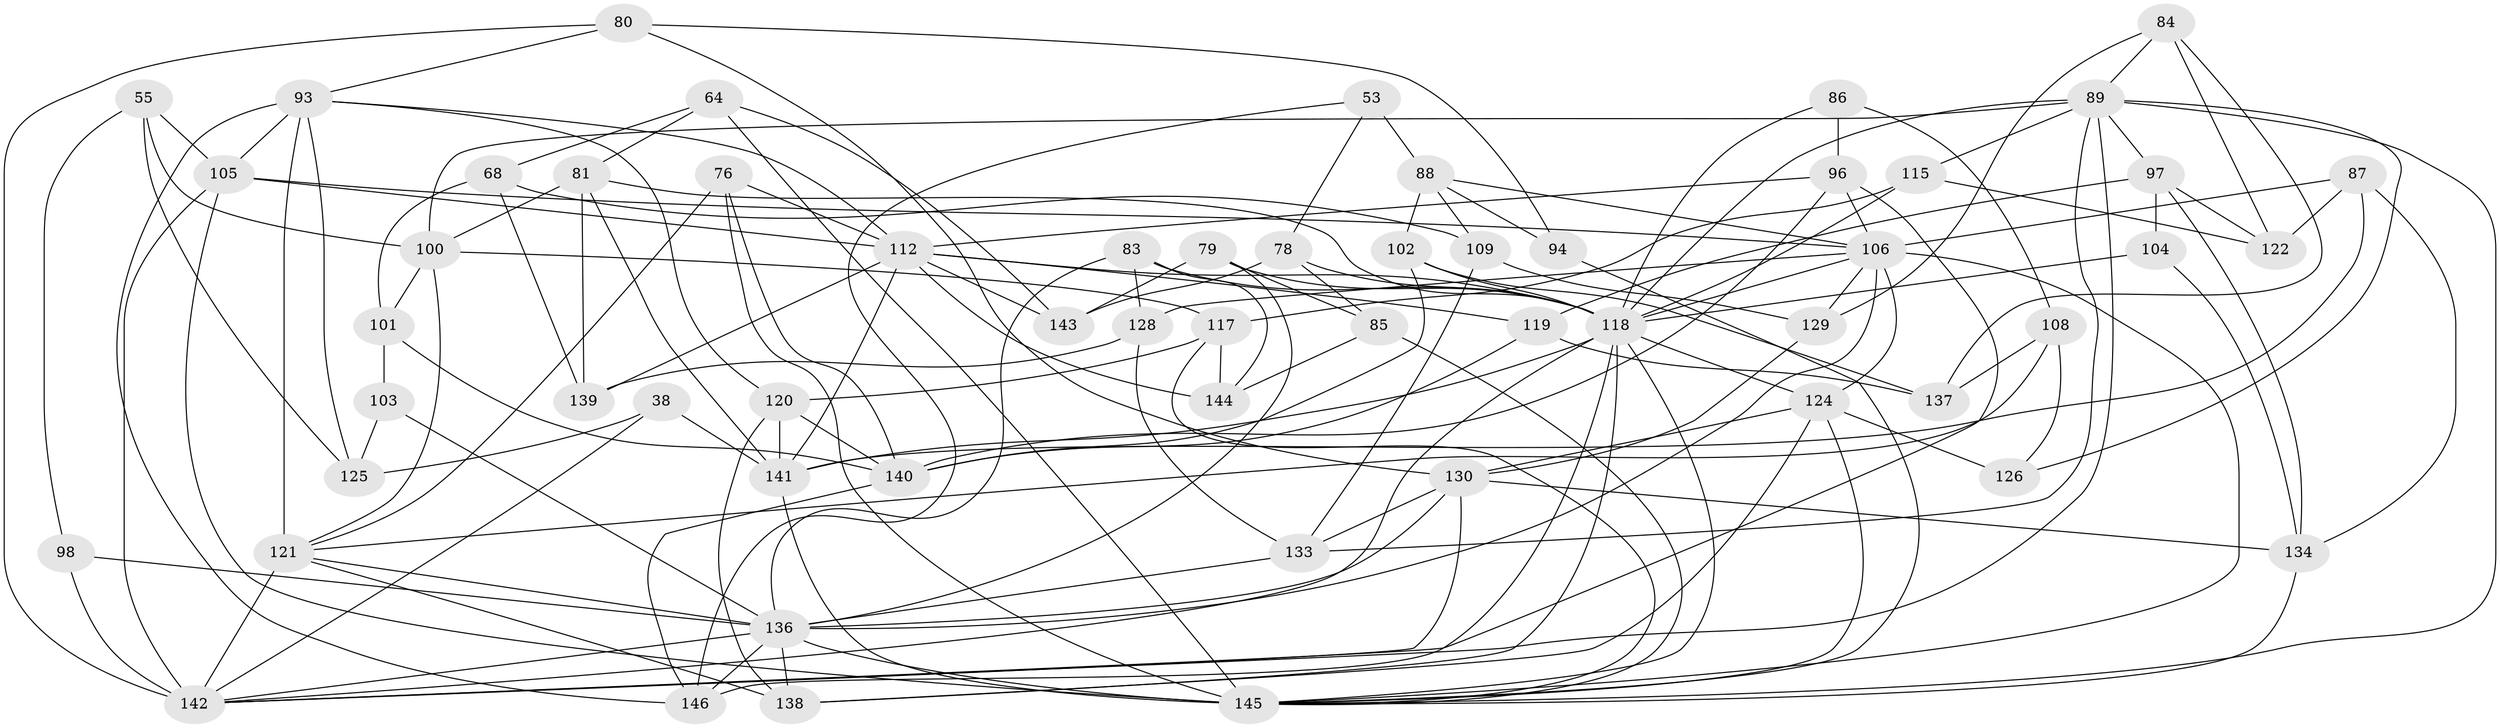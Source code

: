 // original degree distribution, {4: 1.0}
// Generated by graph-tools (version 1.1) at 2025/02/03/04/25 22:02:16]
// undirected, 58 vertices, 154 edges
graph export_dot {
graph [start="1"]
  node [color=gray90,style=filled];
  38;
  53;
  55;
  64;
  68;
  76 [super="+59"];
  78;
  79;
  80 [super="+39"];
  81 [super="+71"];
  83;
  84;
  85;
  86;
  87 [super="+66"];
  88 [super="+37"];
  89 [super="+16+54+49"];
  93 [super="+51+22"];
  94;
  96 [super="+62+70"];
  97 [super="+56"];
  98;
  100 [super="+58"];
  101;
  102;
  103;
  104;
  105 [super="+77"];
  106 [super="+27+92+65"];
  108;
  109;
  112 [super="+35+36+63"];
  115;
  117 [super="+69"];
  118 [super="+21+28+48+113"];
  119;
  120 [super="+15"];
  121 [super="+95+111"];
  122;
  124 [super="+11+12+57"];
  125 [super="+5"];
  126;
  128;
  129;
  130 [super="+8+67"];
  133 [super="+114"];
  134 [super="+131"];
  136 [super="+40+135+123+99"];
  137;
  138 [super="+116"];
  139;
  140 [super="+42+127"];
  141 [super="+110"];
  142 [super="+34+132+23"];
  143;
  144;
  145 [super="+7+61+72+74+50+91"];
  146 [super="+6+75"];
  38 -- 141;
  38 -- 125 [weight=2];
  38 -- 142;
  53 -- 78;
  53 -- 88 [weight=2];
  53 -- 146;
  55 -- 100;
  55 -- 105;
  55 -- 98;
  55 -- 125;
  64 -- 143;
  64 -- 68;
  64 -- 81;
  64 -- 145;
  68 -- 101;
  68 -- 139;
  68 -- 109;
  76 -- 145 [weight=5];
  76 -- 121;
  76 -- 112;
  76 -- 140;
  78 -- 85;
  78 -- 143;
  78 -- 118;
  79 -- 85;
  79 -- 143;
  79 -- 118;
  79 -- 136;
  80 -- 94 [weight=2];
  80 -- 130;
  80 -- 93;
  80 -- 142 [weight=2];
  81 -- 139;
  81 -- 100 [weight=2];
  81 -- 118;
  81 -- 141;
  83 -- 128;
  83 -- 144;
  83 -- 118;
  83 -- 136;
  84 -- 129;
  84 -- 122;
  84 -- 137;
  84 -- 89;
  85 -- 144;
  85 -- 145;
  86 -- 96 [weight=2];
  86 -- 108;
  86 -- 118;
  87 -- 122;
  87 -- 106 [weight=2];
  87 -- 134;
  87 -- 141 [weight=2];
  88 -- 109;
  88 -- 102;
  88 -- 94;
  88 -- 106;
  89 -- 115;
  89 -- 100 [weight=2];
  89 -- 97;
  89 -- 145 [weight=3];
  89 -- 142 [weight=2];
  89 -- 133 [weight=2];
  89 -- 126;
  89 -- 118;
  93 -- 120;
  93 -- 146;
  93 -- 112;
  93 -- 125 [weight=2];
  93 -- 105 [weight=3];
  93 -- 121;
  94 -- 145;
  96 -- 106 [weight=2];
  96 -- 142 [weight=2];
  96 -- 112;
  96 -- 140;
  97 -- 104 [weight=2];
  97 -- 122;
  97 -- 119;
  97 -- 134;
  98 -- 142;
  98 -- 136 [weight=2];
  100 -- 101;
  100 -- 117;
  100 -- 121;
  101 -- 140;
  101 -- 103;
  102 -- 140;
  102 -- 137;
  102 -- 118;
  103 -- 125;
  103 -- 136 [weight=2];
  104 -- 134;
  104 -- 118;
  105 -- 106 [weight=2];
  105 -- 145 [weight=2];
  105 -- 142 [weight=3];
  105 -- 112;
  106 -- 124 [weight=2];
  106 -- 118 [weight=3];
  106 -- 128;
  106 -- 129;
  106 -- 145;
  106 -- 136 [weight=3];
  108 -- 121;
  108 -- 137;
  108 -- 126;
  109 -- 129;
  109 -- 133;
  112 -- 139;
  112 -- 141;
  112 -- 144;
  112 -- 119;
  112 -- 118;
  112 -- 143;
  115 -- 117;
  115 -- 122;
  115 -- 118;
  117 -- 120 [weight=2];
  117 -- 144;
  117 -- 145;
  118 -- 146 [weight=3];
  118 -- 145 [weight=2];
  118 -- 138;
  118 -- 141;
  118 -- 142;
  118 -- 124;
  119 -- 137;
  119 -- 140;
  120 -- 138;
  120 -- 141;
  120 -- 140;
  121 -- 142 [weight=4];
  121 -- 138;
  121 -- 136;
  124 -- 130 [weight=2];
  124 -- 126 [weight=2];
  124 -- 145;
  124 -- 138 [weight=2];
  128 -- 139;
  128 -- 133;
  129 -- 130;
  130 -- 133;
  130 -- 134;
  130 -- 142;
  130 -- 136;
  133 -- 136;
  134 -- 145 [weight=2];
  136 -- 138;
  136 -- 145 [weight=3];
  136 -- 142;
  136 -- 146;
  140 -- 146 [weight=2];
  141 -- 145 [weight=3];
}
